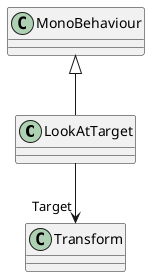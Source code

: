 @startuml
class LookAtTarget {
}
MonoBehaviour <|-- LookAtTarget
LookAtTarget --> "Target" Transform
@enduml
